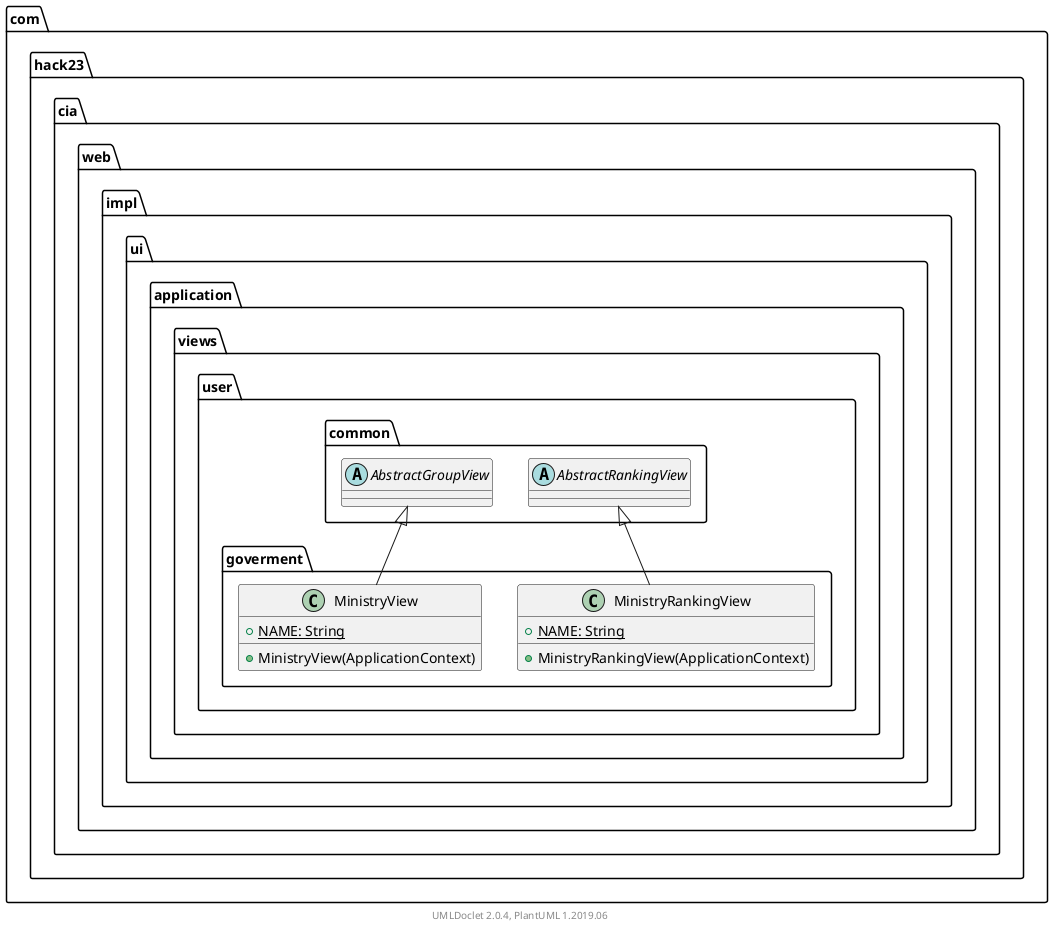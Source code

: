 @startuml
    namespace com.hack23.cia.web.impl.ui.application.views.user.goverment {

        class MinistryRankingView [[MinistryRankingView.html]] {
            {static} +NAME: String
            +MinistryRankingView(ApplicationContext)
        }

        class MinistryView [[MinistryView.html]] {
            {static} +NAME: String
            +MinistryView(ApplicationContext)
        }

        com.hack23.cia.web.impl.ui.application.views.user.common.AbstractRankingView <|-- MinistryRankingView
        com.hack23.cia.web.impl.ui.application.views.user.common.AbstractGroupView <|-- MinistryView
    }

    namespace com.hack23.cia.web.impl.ui.application.views.user.common {
        abstract class AbstractRankingView [[../common/AbstractRankingView.html]] {
        }
        abstract class AbstractGroupView [[../common/AbstractGroupView.html]] {
        }
    }

    center footer UMLDoclet 2.0.4, PlantUML 1.2019.06
@enduml
